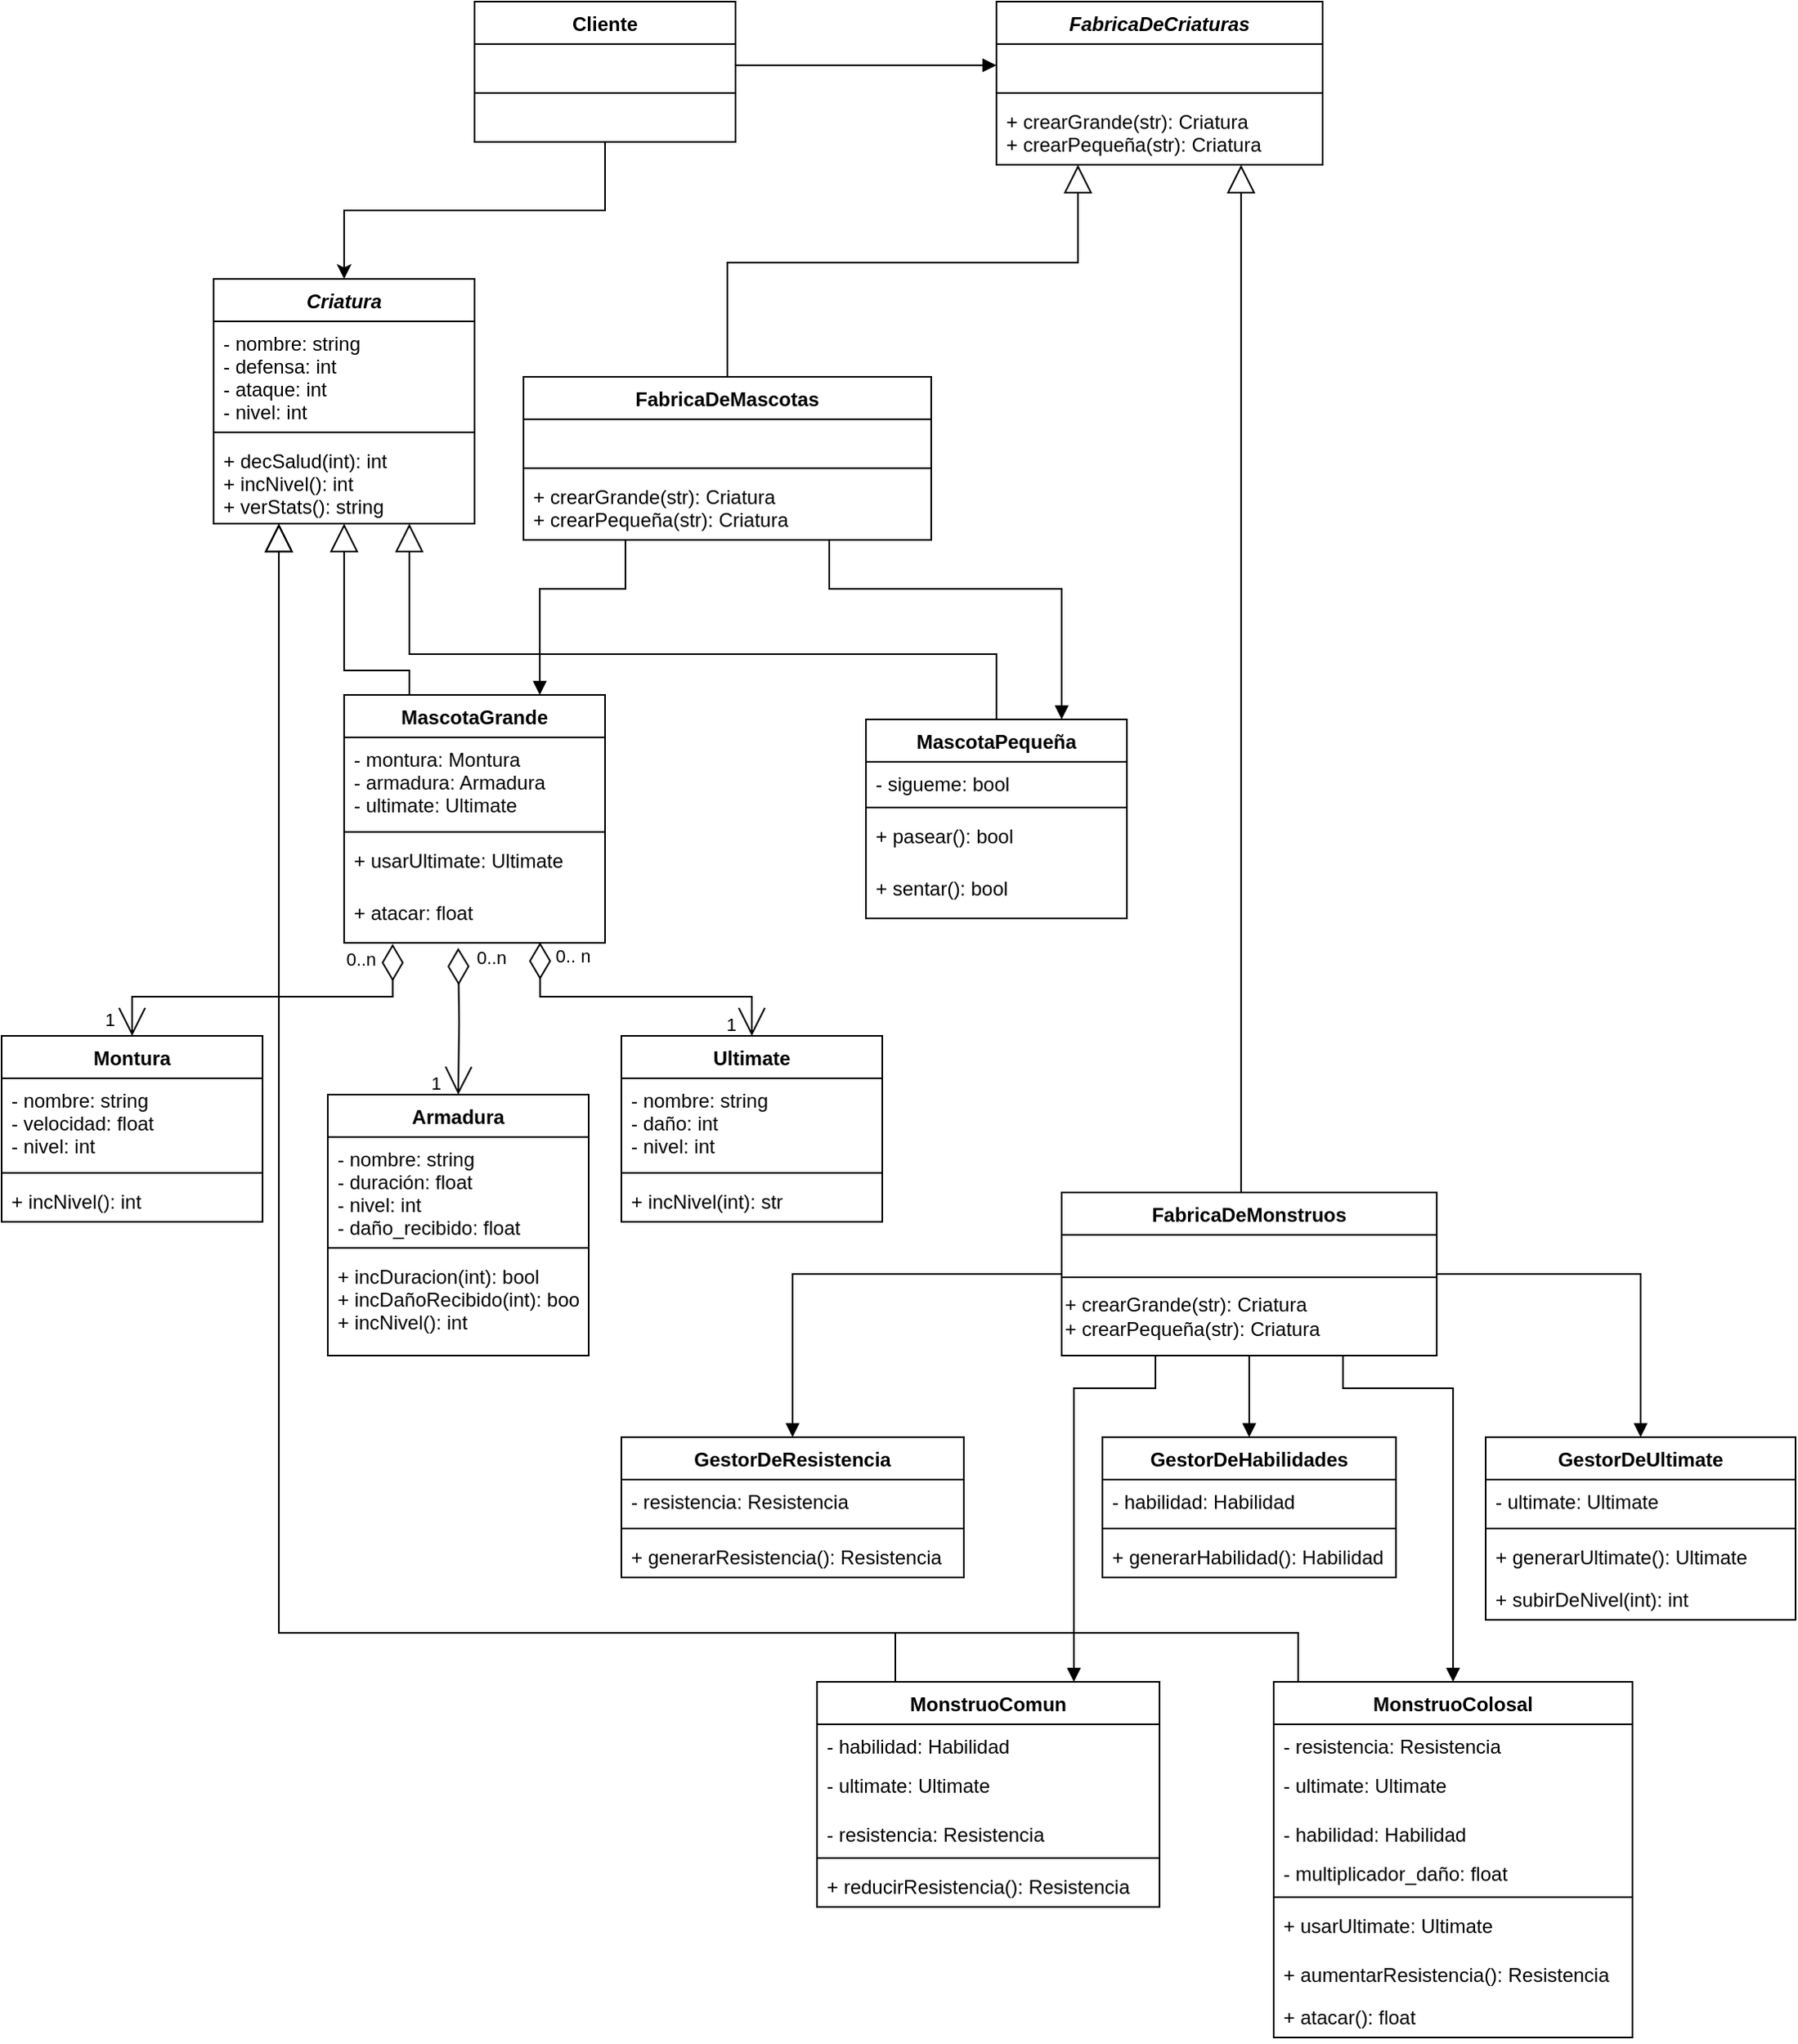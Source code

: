 <mxfile version="15.3.1" type="google"><diagram id="7mGNApMWuIPORKvv8fL-" name="Page-1"><mxGraphModel dx="2619" dy="524" grid="1" gridSize="10" guides="1" tooltips="1" connect="1" arrows="1" fold="1" page="1" pageScale="1" pageWidth="1600" pageHeight="1200" math="0" shadow="0"><root><mxCell id="0"/><mxCell id="1" parent="0"/><mxCell id="M5iPHoC_M6SkGJaKBjVr-4" style="edgeStyle=orthogonalEdgeStyle;rounded=0;orthogonalLoop=1;jettySize=auto;html=1;exitX=0.5;exitY=1;exitDx=0;exitDy=0;entryX=0.5;entryY=0;entryDx=0;entryDy=0;" parent="1" source="ejbTe0okebexRJuXES2w-1" target="ejbTe0okebexRJuXES2w-60" edge="1"><mxGeometry relative="1" as="geometry"/></mxCell><mxCell id="ejbTe0okebexRJuXES2w-1" value="Cliente" style="swimlane;fontStyle=1;align=center;verticalAlign=top;childLayout=stackLayout;horizontal=1;startSize=26;horizontalStack=0;resizeParent=1;resizeParentMax=0;resizeLast=0;collapsible=1;marginBottom=0;" parent="1" vertex="1"><mxGeometry x="120" y="40" width="160" height="86" as="geometry"/></mxCell><mxCell id="ejbTe0okebexRJuXES2w-2" value=" " style="text;strokeColor=none;fillColor=none;align=left;verticalAlign=top;spacingLeft=4;spacingRight=4;overflow=hidden;rotatable=0;points=[[0,0.5],[1,0.5]];portConstraint=eastwest;" parent="ejbTe0okebexRJuXES2w-1" vertex="1"><mxGeometry y="26" width="160" height="26" as="geometry"/></mxCell><mxCell id="ejbTe0okebexRJuXES2w-3" value="" style="line;strokeWidth=1;fillColor=none;align=left;verticalAlign=middle;spacingTop=-1;spacingLeft=3;spacingRight=3;rotatable=0;labelPosition=right;points=[];portConstraint=eastwest;" parent="ejbTe0okebexRJuXES2w-1" vertex="1"><mxGeometry y="52" width="160" height="8" as="geometry"/></mxCell><mxCell id="ejbTe0okebexRJuXES2w-4" value=" " style="text;strokeColor=none;fillColor=none;align=left;verticalAlign=top;spacingLeft=4;spacingRight=4;overflow=hidden;rotatable=0;points=[[0,0.5],[1,0.5]];portConstraint=eastwest;" parent="ejbTe0okebexRJuXES2w-1" vertex="1"><mxGeometry y="60" width="160" height="26" as="geometry"/></mxCell><mxCell id="ejbTe0okebexRJuXES2w-5" value="FabricaDeCriaturas" style="swimlane;fontStyle=3;align=center;verticalAlign=top;childLayout=stackLayout;horizontal=1;startSize=26;horizontalStack=0;resizeParent=1;resizeParentMax=0;resizeLast=0;collapsible=1;marginBottom=0;" parent="1" vertex="1"><mxGeometry x="440" y="40" width="200" height="100" as="geometry"/></mxCell><mxCell id="ejbTe0okebexRJuXES2w-6" value=" " style="text;strokeColor=none;fillColor=none;align=left;verticalAlign=top;spacingLeft=4;spacingRight=4;overflow=hidden;rotatable=0;points=[[0,0.5],[1,0.5]];portConstraint=eastwest;" parent="ejbTe0okebexRJuXES2w-5" vertex="1"><mxGeometry y="26" width="200" height="26" as="geometry"/></mxCell><mxCell id="ejbTe0okebexRJuXES2w-7" value="" style="line;strokeWidth=1;fillColor=none;align=left;verticalAlign=middle;spacingTop=-1;spacingLeft=3;spacingRight=3;rotatable=0;labelPosition=right;points=[];portConstraint=eastwest;" parent="ejbTe0okebexRJuXES2w-5" vertex="1"><mxGeometry y="52" width="200" height="8" as="geometry"/></mxCell><mxCell id="ejbTe0okebexRJuXES2w-8" value="+ crearGrande(str): Criatura&#10;+ crearPequeña(str): Criatura" style="text;strokeColor=none;fillColor=none;align=left;verticalAlign=top;spacingLeft=4;spacingRight=4;overflow=hidden;rotatable=0;points=[[0,0.5],[1,0.5]];portConstraint=eastwest;" parent="ejbTe0okebexRJuXES2w-5" vertex="1"><mxGeometry y="60" width="200" height="40" as="geometry"/></mxCell><mxCell id="ejbTe0okebexRJuXES2w-22" style="edgeStyle=orthogonalEdgeStyle;rounded=0;orthogonalLoop=1;jettySize=auto;html=1;exitX=0.5;exitY=0;exitDx=0;exitDy=0;entryX=0.25;entryY=1;entryDx=0;entryDy=0;endArrow=block;endFill=0;startSize=20;endSize=15;" parent="1" source="ejbTe0okebexRJuXES2w-9" target="ejbTe0okebexRJuXES2w-5" edge="1"><mxGeometry relative="1" as="geometry"><Array as="points"><mxPoint x="280" y="200"/><mxPoint x="480" y="200"/></Array></mxGeometry></mxCell><mxCell id="ejbTe0okebexRJuXES2w-9" value="FabricaDeMascotas" style="swimlane;fontStyle=1;align=center;verticalAlign=top;childLayout=stackLayout;horizontal=1;startSize=26;horizontalStack=0;resizeParent=1;resizeParentMax=0;resizeLast=0;collapsible=1;marginBottom=0;" parent="1" vertex="1"><mxGeometry x="150" y="270" width="250" height="100" as="geometry"/></mxCell><mxCell id="ejbTe0okebexRJuXES2w-10" value=" " style="text;strokeColor=none;fillColor=none;align=left;verticalAlign=top;spacingLeft=4;spacingRight=4;overflow=hidden;rotatable=0;points=[[0,0.5],[1,0.5]];portConstraint=eastwest;" parent="ejbTe0okebexRJuXES2w-9" vertex="1"><mxGeometry y="26" width="250" height="26" as="geometry"/></mxCell><mxCell id="ejbTe0okebexRJuXES2w-11" value="" style="line;strokeWidth=1;fillColor=none;align=left;verticalAlign=middle;spacingTop=-1;spacingLeft=3;spacingRight=3;rotatable=0;labelPosition=right;points=[];portConstraint=eastwest;" parent="ejbTe0okebexRJuXES2w-9" vertex="1"><mxGeometry y="52" width="250" height="8" as="geometry"/></mxCell><mxCell id="ejbTe0okebexRJuXES2w-12" value="+ crearGrande(str): Criatura&#10;+ crearPequeña(str): Criatura" style="text;strokeColor=none;fillColor=none;align=left;verticalAlign=top;spacingLeft=4;spacingRight=4;overflow=hidden;rotatable=0;points=[[0,0.5],[1,0.5]];portConstraint=eastwest;" parent="ejbTe0okebexRJuXES2w-9" vertex="1"><mxGeometry y="60" width="250" height="40" as="geometry"/></mxCell><mxCell id="ejbTe0okebexRJuXES2w-23" style="edgeStyle=orthogonalEdgeStyle;rounded=0;orthogonalLoop=1;jettySize=auto;html=1;exitX=0.5;exitY=0;exitDx=0;exitDy=0;entryX=0.75;entryY=1;entryDx=0;entryDy=0;endArrow=block;endFill=0;startSize=20;endSize=15;" parent="1" source="ejbTe0okebexRJuXES2w-17" target="ejbTe0okebexRJuXES2w-5" edge="1"><mxGeometry relative="1" as="geometry"><Array as="points"><mxPoint x="590" y="770"/></Array></mxGeometry></mxCell><mxCell id="ejbTe0okebexRJuXES2w-17" value="FabricaDeMonstruos" style="swimlane;fontStyle=1;align=center;verticalAlign=top;childLayout=stackLayout;horizontal=1;startSize=26;horizontalStack=0;resizeParent=1;resizeParentMax=0;resizeLast=0;collapsible=1;marginBottom=0;" parent="1" vertex="1"><mxGeometry x="480" y="770" width="230" height="100" as="geometry"/></mxCell><mxCell id="ejbTe0okebexRJuXES2w-18" value=" " style="text;strokeColor=none;fillColor=none;align=left;verticalAlign=top;spacingLeft=4;spacingRight=4;overflow=hidden;rotatable=0;points=[[0,0.5],[1,0.5]];portConstraint=eastwest;" parent="ejbTe0okebexRJuXES2w-17" vertex="1"><mxGeometry y="26" width="230" height="26" as="geometry"/></mxCell><mxCell id="ejbTe0okebexRJuXES2w-19" value="&lt;span&gt;+ crearGrande(str): Criatura&lt;/span&gt;&lt;br style=&quot;padding: 0px ; margin: 0px&quot;&gt;&lt;span&gt;+ crearPequeña(str): Criatura&lt;/span&gt;" style="rounded=0;whiteSpace=wrap;html=1;fontFamily=Helvetica;fontSize=12;fontColor=#000000;align=left;strokeColor=#000000;strokeWidth=1;fillColor=none;" parent="ejbTe0okebexRJuXES2w-17" vertex="1"><mxGeometry y="52" width="230" height="48" as="geometry"/></mxCell><mxCell id="ejbTe0okebexRJuXES2w-21" style="edgeStyle=orthogonalEdgeStyle;rounded=0;orthogonalLoop=1;jettySize=auto;html=1;exitX=1;exitY=0.5;exitDx=0;exitDy=0;entryX=0;entryY=0.5;entryDx=0;entryDy=0;endArrow=block;endFill=1;" parent="1" source="ejbTe0okebexRJuXES2w-2" target="ejbTe0okebexRJuXES2w-6" edge="1"><mxGeometry relative="1" as="geometry"/></mxCell><mxCell id="ejbTe0okebexRJuXES2w-24" value="GestorDeResistencia" style="swimlane;fontStyle=1;align=center;verticalAlign=top;childLayout=stackLayout;horizontal=1;startSize=26;horizontalStack=0;resizeParent=1;resizeParentMax=0;resizeLast=0;collapsible=1;marginBottom=0;" parent="1" vertex="1"><mxGeometry x="210" y="920" width="210" height="86" as="geometry"/></mxCell><mxCell id="ejbTe0okebexRJuXES2w-25" value="- resistencia: Resistencia" style="text;strokeColor=none;fillColor=none;align=left;verticalAlign=top;spacingLeft=4;spacingRight=4;overflow=hidden;rotatable=0;points=[[0,0.5],[1,0.5]];portConstraint=eastwest;" parent="ejbTe0okebexRJuXES2w-24" vertex="1"><mxGeometry y="26" width="210" height="26" as="geometry"/></mxCell><mxCell id="ejbTe0okebexRJuXES2w-26" value="" style="line;strokeWidth=1;fillColor=none;align=left;verticalAlign=middle;spacingTop=-1;spacingLeft=3;spacingRight=3;rotatable=0;labelPosition=right;points=[];portConstraint=eastwest;" parent="ejbTe0okebexRJuXES2w-24" vertex="1"><mxGeometry y="52" width="210" height="8" as="geometry"/></mxCell><mxCell id="ejbTe0okebexRJuXES2w-27" value="+ generarResistencia(): Resistencia" style="text;strokeColor=none;fillColor=none;align=left;verticalAlign=top;spacingLeft=4;spacingRight=4;overflow=hidden;rotatable=0;points=[[0,0.5],[1,0.5]];portConstraint=eastwest;" parent="ejbTe0okebexRJuXES2w-24" vertex="1"><mxGeometry y="60" width="210" height="26" as="geometry"/></mxCell><mxCell id="ejbTe0okebexRJuXES2w-28" value="GestorDeHabilidades" style="swimlane;fontStyle=1;align=center;verticalAlign=top;childLayout=stackLayout;horizontal=1;startSize=26;horizontalStack=0;resizeParent=1;resizeParentMax=0;resizeLast=0;collapsible=1;marginBottom=0;" parent="1" vertex="1"><mxGeometry x="505" y="920" width="180" height="86" as="geometry"/></mxCell><mxCell id="ejbTe0okebexRJuXES2w-29" value="- habilidad: Habilidad" style="text;strokeColor=none;fillColor=none;align=left;verticalAlign=top;spacingLeft=4;spacingRight=4;overflow=hidden;rotatable=0;points=[[0,0.5],[1,0.5]];portConstraint=eastwest;" parent="ejbTe0okebexRJuXES2w-28" vertex="1"><mxGeometry y="26" width="180" height="26" as="geometry"/></mxCell><mxCell id="ejbTe0okebexRJuXES2w-30" value="" style="line;strokeWidth=1;fillColor=none;align=left;verticalAlign=middle;spacingTop=-1;spacingLeft=3;spacingRight=3;rotatable=0;labelPosition=right;points=[];portConstraint=eastwest;" parent="ejbTe0okebexRJuXES2w-28" vertex="1"><mxGeometry y="52" width="180" height="8" as="geometry"/></mxCell><mxCell id="ejbTe0okebexRJuXES2w-31" value="+ generarHabilidad(): Habilidad" style="text;strokeColor=none;fillColor=none;align=left;verticalAlign=top;spacingLeft=4;spacingRight=4;overflow=hidden;rotatable=0;points=[[0,0.5],[1,0.5]];portConstraint=eastwest;" parent="ejbTe0okebexRJuXES2w-28" vertex="1"><mxGeometry y="60" width="180" height="26" as="geometry"/></mxCell><mxCell id="ejbTe0okebexRJuXES2w-32" value="GestorDeUltimate" style="swimlane;fontStyle=1;align=center;verticalAlign=top;childLayout=stackLayout;horizontal=1;startSize=26;horizontalStack=0;resizeParent=1;resizeParentMax=0;resizeLast=0;collapsible=1;marginBottom=0;" parent="1" vertex="1"><mxGeometry x="740" y="920" width="190" height="112" as="geometry"/></mxCell><mxCell id="ejbTe0okebexRJuXES2w-33" value="- ultimate: Ultimate" style="text;strokeColor=none;fillColor=none;align=left;verticalAlign=top;spacingLeft=4;spacingRight=4;overflow=hidden;rotatable=0;points=[[0,0.5],[1,0.5]];portConstraint=eastwest;" parent="ejbTe0okebexRJuXES2w-32" vertex="1"><mxGeometry y="26" width="190" height="26" as="geometry"/></mxCell><mxCell id="ejbTe0okebexRJuXES2w-34" value="" style="line;strokeWidth=1;fillColor=none;align=left;verticalAlign=middle;spacingTop=-1;spacingLeft=3;spacingRight=3;rotatable=0;labelPosition=right;points=[];portConstraint=eastwest;" parent="ejbTe0okebexRJuXES2w-32" vertex="1"><mxGeometry y="52" width="190" height="8" as="geometry"/></mxCell><mxCell id="ejbTe0okebexRJuXES2w-35" value="+ generarUltimate(): Ultimate" style="text;strokeColor=none;fillColor=none;align=left;verticalAlign=top;spacingLeft=4;spacingRight=4;overflow=hidden;rotatable=0;points=[[0,0.5],[1,0.5]];portConstraint=eastwest;" parent="ejbTe0okebexRJuXES2w-32" vertex="1"><mxGeometry y="60" width="190" height="26" as="geometry"/></mxCell><mxCell id="7j9zkfeXFWEGlXodNgyE-3" value="+ subirDeNivel(int): int" style="text;strokeColor=none;fillColor=none;align=left;verticalAlign=top;spacingLeft=4;spacingRight=4;overflow=hidden;rotatable=0;points=[[0,0.5],[1,0.5]];portConstraint=eastwest;" parent="ejbTe0okebexRJuXES2w-32" vertex="1"><mxGeometry y="86" width="190" height="26" as="geometry"/></mxCell><mxCell id="ejbTe0okebexRJuXES2w-36" style="edgeStyle=orthogonalEdgeStyle;rounded=0;orthogonalLoop=1;jettySize=auto;html=1;exitX=0.5;exitY=1;exitDx=0;exitDy=0;entryX=0.5;entryY=0;entryDx=0;entryDy=0;endArrow=block;endFill=1;" parent="1" source="ejbTe0okebexRJuXES2w-17" target="ejbTe0okebexRJuXES2w-28" edge="1"><mxGeometry relative="1" as="geometry"><mxPoint x="360" y="1020" as="sourcePoint"/><mxPoint x="520" y="1020" as="targetPoint"/></mxGeometry></mxCell><mxCell id="ejbTe0okebexRJuXES2w-37" style="edgeStyle=orthogonalEdgeStyle;rounded=0;orthogonalLoop=1;jettySize=auto;html=1;exitX=0;exitY=0.5;exitDx=0;exitDy=0;entryX=0.5;entryY=0;entryDx=0;entryDy=0;endArrow=block;endFill=1;" parent="1" source="ejbTe0okebexRJuXES2w-17" target="ejbTe0okebexRJuXES2w-24" edge="1"><mxGeometry relative="1" as="geometry"><mxPoint x="590" y="986" as="sourcePoint"/><mxPoint x="590" y="1054" as="targetPoint"/></mxGeometry></mxCell><mxCell id="ejbTe0okebexRJuXES2w-38" style="edgeStyle=orthogonalEdgeStyle;rounded=0;orthogonalLoop=1;jettySize=auto;html=1;exitX=1;exitY=0.5;exitDx=0;exitDy=0;entryX=0.5;entryY=0;entryDx=0;entryDy=0;endArrow=block;endFill=1;" parent="1" source="ejbTe0okebexRJuXES2w-17" target="ejbTe0okebexRJuXES2w-32" edge="1"><mxGeometry relative="1" as="geometry"><mxPoint x="550" y="986" as="sourcePoint"/><mxPoint x="350" y="1054" as="targetPoint"/></mxGeometry></mxCell><mxCell id="ejbTe0okebexRJuXES2w-47" value="MonstruoComun" style="swimlane;fontStyle=1;align=center;verticalAlign=top;childLayout=stackLayout;horizontal=1;startSize=26;horizontalStack=0;resizeParent=1;resizeParentMax=0;resizeLast=0;collapsible=1;marginBottom=0;" parent="1" vertex="1"><mxGeometry x="330" y="1070" width="210" height="138" as="geometry"/></mxCell><mxCell id="L8FTBbmVA8rzCNl4CPN7-9" value="- habilidad: Habilidad&#10;" style="text;strokeColor=none;fillColor=none;align=left;verticalAlign=top;spacingLeft=4;spacingRight=4;overflow=hidden;rotatable=0;points=[[0,0.5],[1,0.5]];portConstraint=eastwest;" parent="ejbTe0okebexRJuXES2w-47" vertex="1"><mxGeometry y="26" width="210" height="24" as="geometry"/></mxCell><mxCell id="L8FTBbmVA8rzCNl4CPN7-6" value="- ultimate: Ultimate" style="text;strokeColor=none;fillColor=none;align=left;verticalAlign=top;spacingLeft=4;spacingRight=4;overflow=hidden;rotatable=0;points=[[0,0.5],[1,0.5]];portConstraint=eastwest;" parent="ejbTe0okebexRJuXES2w-47" vertex="1"><mxGeometry y="50" width="210" height="30" as="geometry"/></mxCell><mxCell id="L8FTBbmVA8rzCNl4CPN7-8" value="- resistencia: Resistencia" style="text;strokeColor=none;fillColor=none;align=left;verticalAlign=top;spacingLeft=4;spacingRight=4;overflow=hidden;rotatable=0;points=[[0,0.5],[1,0.5]];portConstraint=eastwest;" parent="ejbTe0okebexRJuXES2w-47" vertex="1"><mxGeometry y="80" width="210" height="24" as="geometry"/></mxCell><mxCell id="ejbTe0okebexRJuXES2w-49" value="" style="line;strokeWidth=1;fillColor=none;align=left;verticalAlign=middle;spacingTop=-1;spacingLeft=3;spacingRight=3;rotatable=0;labelPosition=right;points=[];portConstraint=eastwest;" parent="ejbTe0okebexRJuXES2w-47" vertex="1"><mxGeometry y="104" width="210" height="8" as="geometry"/></mxCell><mxCell id="ejbTe0okebexRJuXES2w-50" value="+ reducirResistencia(): Resistencia" style="text;strokeColor=none;fillColor=none;align=left;verticalAlign=top;spacingLeft=4;spacingRight=4;overflow=hidden;rotatable=0;points=[[0,0.5],[1,0.5]];portConstraint=eastwest;" parent="ejbTe0okebexRJuXES2w-47" vertex="1"><mxGeometry y="112" width="210" height="26" as="geometry"/></mxCell><mxCell id="ejbTe0okebexRJuXES2w-56" style="edgeStyle=orthogonalEdgeStyle;rounded=0;orthogonalLoop=1;jettySize=auto;html=1;exitX=0.25;exitY=0;exitDx=0;exitDy=0;entryX=0.25;entryY=1;entryDx=0;entryDy=0;endArrow=block;endFill=0;startSize=20;endSize=15;" parent="1" source="ejbTe0okebexRJuXES2w-51" target="ejbTe0okebexRJuXES2w-60" edge="1"><mxGeometry relative="1" as="geometry"><Array as="points"><mxPoint x="625" y="1040"/><mxPoint y="1040"/></Array><mxPoint x="660" y="1402" as="targetPoint"/></mxGeometry></mxCell><mxCell id="ejbTe0okebexRJuXES2w-51" value="MonstruoColosal" style="swimlane;fontStyle=1;align=center;verticalAlign=top;childLayout=stackLayout;horizontal=1;startSize=26;horizontalStack=0;resizeParent=1;resizeParentMax=0;resizeLast=0;collapsible=1;marginBottom=0;" parent="1" vertex="1"><mxGeometry x="610" y="1070" width="220" height="218" as="geometry"/></mxCell><mxCell id="M5iPHoC_M6SkGJaKBjVr-1" value="- resistencia: Resistencia" style="text;strokeColor=none;fillColor=none;align=left;verticalAlign=top;spacingLeft=4;spacingRight=4;overflow=hidden;rotatable=0;points=[[0,0.5],[1,0.5]];portConstraint=eastwest;" parent="ejbTe0okebexRJuXES2w-51" vertex="1"><mxGeometry y="26" width="220" height="24" as="geometry"/></mxCell><mxCell id="M5iPHoC_M6SkGJaKBjVr-3" value="- ultimate: Ultimate" style="text;strokeColor=none;fillColor=none;align=left;verticalAlign=top;spacingLeft=4;spacingRight=4;overflow=hidden;rotatable=0;points=[[0,0.5],[1,0.5]];portConstraint=eastwest;" parent="ejbTe0okebexRJuXES2w-51" vertex="1"><mxGeometry y="50" width="220" height="30" as="geometry"/></mxCell><mxCell id="M5iPHoC_M6SkGJaKBjVr-2" value="- habilidad: Habilidad&#10;" style="text;strokeColor=none;fillColor=none;align=left;verticalAlign=top;spacingLeft=4;spacingRight=4;overflow=hidden;rotatable=0;points=[[0,0.5],[1,0.5]];portConstraint=eastwest;" parent="ejbTe0okebexRJuXES2w-51" vertex="1"><mxGeometry y="80" width="220" height="24" as="geometry"/></mxCell><mxCell id="L8FTBbmVA8rzCNl4CPN7-12" value="- multiplicador_daño: float" style="text;strokeColor=none;fillColor=none;align=left;verticalAlign=top;spacingLeft=4;spacingRight=4;overflow=hidden;rotatable=0;points=[[0,0.5],[1,0.5]];portConstraint=eastwest;" parent="ejbTe0okebexRJuXES2w-51" vertex="1"><mxGeometry y="104" width="220" height="24" as="geometry"/></mxCell><mxCell id="ejbTe0okebexRJuXES2w-53" value="" style="line;strokeWidth=1;fillColor=none;align=left;verticalAlign=middle;spacingTop=-1;spacingLeft=3;spacingRight=3;rotatable=0;labelPosition=right;points=[];portConstraint=eastwest;" parent="ejbTe0okebexRJuXES2w-51" vertex="1"><mxGeometry y="128" width="220" height="8" as="geometry"/></mxCell><mxCell id="L8FTBbmVA8rzCNl4CPN7-10" value="+ usarUltimate: Ultimate" style="text;strokeColor=none;fillColor=none;align=left;verticalAlign=top;spacingLeft=4;spacingRight=4;overflow=hidden;rotatable=0;points=[[0,0.5],[1,0.5]];portConstraint=eastwest;" parent="ejbTe0okebexRJuXES2w-51" vertex="1"><mxGeometry y="136" width="220" height="30" as="geometry"/></mxCell><mxCell id="L8FTBbmVA8rzCNl4CPN7-11" value="+ aumentarResistencia(): Resistencia" style="text;strokeColor=none;fillColor=none;align=left;verticalAlign=top;spacingLeft=4;spacingRight=4;overflow=hidden;rotatable=0;points=[[0,0.5],[1,0.5]];portConstraint=eastwest;" parent="ejbTe0okebexRJuXES2w-51" vertex="1"><mxGeometry y="166" width="220" height="26" as="geometry"/></mxCell><mxCell id="7j9zkfeXFWEGlXodNgyE-1" value="+ atacar(): float" style="text;strokeColor=none;fillColor=none;align=left;verticalAlign=top;spacingLeft=4;spacingRight=4;overflow=hidden;rotatable=0;points=[[0,0.5],[1,0.5]];portConstraint=eastwest;" parent="ejbTe0okebexRJuXES2w-51" vertex="1"><mxGeometry y="192" width="220" height="26" as="geometry"/></mxCell><mxCell id="ejbTe0okebexRJuXES2w-55" style="rounded=0;orthogonalLoop=1;jettySize=auto;html=1;entryX=0.25;entryY=1;entryDx=0;entryDy=0;endArrow=block;endFill=0;startSize=20;endSize=15;edgeStyle=orthogonalEdgeStyle;exitX=0.25;exitY=0;exitDx=0;exitDy=0;" parent="1" source="ejbTe0okebexRJuXES2w-47" target="ejbTe0okebexRJuXES2w-60" edge="1"><mxGeometry relative="1" as="geometry"><mxPoint x="240" y="1510" as="sourcePoint"/><mxPoint x="580" y="1402" as="targetPoint"/><Array as="points"><mxPoint x="378" y="1040"/><mxPoint y="1040"/></Array></mxGeometry></mxCell><mxCell id="ejbTe0okebexRJuXES2w-57" style="edgeStyle=orthogonalEdgeStyle;rounded=0;orthogonalLoop=1;jettySize=auto;html=1;exitX=0.25;exitY=1;exitDx=0;exitDy=0;endArrow=block;endFill=1;entryX=0.75;entryY=0;entryDx=0;entryDy=0;" parent="1" source="ejbTe0okebexRJuXES2w-17" target="ejbTe0okebexRJuXES2w-47" edge="1"><mxGeometry relative="1" as="geometry"><mxPoint x="590" y="986" as="sourcePoint"/><mxPoint x="470" y="1022" as="targetPoint"/><Array as="points"><mxPoint x="538" y="890"/><mxPoint x="488" y="890"/></Array></mxGeometry></mxCell><mxCell id="ejbTe0okebexRJuXES2w-59" style="edgeStyle=orthogonalEdgeStyle;rounded=0;orthogonalLoop=1;jettySize=auto;html=1;exitX=0.75;exitY=1;exitDx=0;exitDy=0;entryX=0.5;entryY=0;entryDx=0;entryDy=0;endArrow=block;endFill=1;" parent="1" source="ejbTe0okebexRJuXES2w-17" target="ejbTe0okebexRJuXES2w-51" edge="1"><mxGeometry relative="1" as="geometry"><mxPoint x="550" y="986" as="sourcePoint"/><mxPoint x="390" y="1340" as="targetPoint"/><Array as="points"><mxPoint x="653" y="890"/><mxPoint x="720" y="890"/></Array></mxGeometry></mxCell><mxCell id="ejbTe0okebexRJuXES2w-60" value="Criatura" style="swimlane;fontStyle=3;align=center;verticalAlign=top;childLayout=stackLayout;horizontal=1;startSize=26;horizontalStack=0;resizeParent=1;resizeParentMax=0;resizeLast=0;collapsible=1;marginBottom=0;" parent="1" vertex="1"><mxGeometry x="-40" y="210" width="160" height="150" as="geometry"/></mxCell><mxCell id="ejbTe0okebexRJuXES2w-61" value="- nombre: string&#10;- defensa: int&#10;- ataque: int&#10;- nivel: int" style="text;strokeColor=none;fillColor=none;align=left;verticalAlign=top;spacingLeft=4;spacingRight=4;overflow=hidden;rotatable=0;points=[[0,0.5],[1,0.5]];portConstraint=eastwest;" parent="ejbTe0okebexRJuXES2w-60" vertex="1"><mxGeometry y="26" width="160" height="64" as="geometry"/></mxCell><mxCell id="ejbTe0okebexRJuXES2w-62" value="" style="line;strokeWidth=1;fillColor=none;align=left;verticalAlign=middle;spacingTop=-1;spacingLeft=3;spacingRight=3;rotatable=0;labelPosition=right;points=[];portConstraint=eastwest;" parent="ejbTe0okebexRJuXES2w-60" vertex="1"><mxGeometry y="90" width="160" height="8" as="geometry"/></mxCell><mxCell id="ejbTe0okebexRJuXES2w-63" value="+ decSalud(int): int&#10;+ incNivel(): int&#10;+ verStats(): string" style="text;strokeColor=none;fillColor=none;align=left;verticalAlign=top;spacingLeft=4;spacingRight=4;overflow=hidden;rotatable=0;points=[[0,0.5],[1,0.5]];portConstraint=eastwest;" parent="ejbTe0okebexRJuXES2w-60" vertex="1"><mxGeometry y="98" width="160" height="52" as="geometry"/></mxCell><mxCell id="ejbTe0okebexRJuXES2w-90" style="edgeStyle=orthogonalEdgeStyle;rounded=0;orthogonalLoop=1;jettySize=auto;html=1;entryX=0.5;entryY=0;entryDx=0;entryDy=0;endArrow=open;endFill=0;startSize=20;endSize=15;startArrow=diamondThin;startFill=0;" parent="1" target="ejbTe0okebexRJuXES2w-82" edge="1"><mxGeometry relative="1" as="geometry"><mxPoint x="110" y="620" as="sourcePoint"/></mxGeometry></mxCell><mxCell id="ejbTe0okebexRJuXES2w-94" value="0..n" style="edgeLabel;html=1;align=center;verticalAlign=middle;resizable=0;points=[];" parent="ejbTe0okebexRJuXES2w-90" vertex="1" connectable="0"><mxGeometry x="-0.879" y="1" relative="1" as="geometry"><mxPoint x="19" as="offset"/></mxGeometry></mxCell><mxCell id="ejbTe0okebexRJuXES2w-97" value="1" style="edgeLabel;html=1;align=center;verticalAlign=middle;resizable=0;points=[];" parent="ejbTe0okebexRJuXES2w-90" vertex="1" connectable="0"><mxGeometry x="0.921" y="-1" relative="1" as="geometry"><mxPoint x="-13" y="-4" as="offset"/></mxGeometry></mxCell><mxCell id="ejbTe0okebexRJuXES2w-91" style="edgeStyle=orthogonalEdgeStyle;rounded=0;orthogonalLoop=1;jettySize=auto;html=1;entryX=0.5;entryY=0;entryDx=0;entryDy=0;startArrow=diamondThin;startFill=0;endArrow=open;endFill=0;startSize=20;endSize=15;exitX=0.751;exitY=0.988;exitDx=0;exitDy=0;exitPerimeter=0;" parent="1" source="ejbTe0okebexRJuXES2w-67" target="ejbTe0okebexRJuXES2w-86" edge="1"><mxGeometry relative="1" as="geometry"><Array as="points"><mxPoint x="160" y="650"/><mxPoint x="290" y="650"/></Array><mxPoint x="150" y="640" as="sourcePoint"/></mxGeometry></mxCell><mxCell id="ejbTe0okebexRJuXES2w-93" value="&lt;meta charset=&quot;utf-8&quot;&gt;&lt;span style=&quot;color: rgb(0, 0, 0); font-family: helvetica; font-size: 11px; font-style: normal; font-weight: 400; letter-spacing: normal; text-align: center; text-indent: 0px; text-transform: none; word-spacing: 0px; background-color: rgb(255, 255, 255); display: inline; float: none;&quot;&gt;0.. n&lt;/span&gt;" style="edgeLabel;html=1;align=center;verticalAlign=middle;resizable=0;points=[];" parent="ejbTe0okebexRJuXES2w-91" vertex="1" connectable="0"><mxGeometry x="-0.91" y="3" relative="1" as="geometry"><mxPoint x="17" as="offset"/></mxGeometry></mxCell><mxCell id="ejbTe0okebexRJuXES2w-96" value="1" style="edgeLabel;html=1;align=center;verticalAlign=middle;resizable=0;points=[];" parent="ejbTe0okebexRJuXES2w-91" vertex="1" connectable="0"><mxGeometry x="0.885" y="-3" relative="1" as="geometry"><mxPoint x="-10" y="3" as="offset"/></mxGeometry></mxCell><mxCell id="ejbTe0okebexRJuXES2w-92" style="edgeStyle=orthogonalEdgeStyle;rounded=0;orthogonalLoop=1;jettySize=auto;html=1;entryX=0.5;entryY=0;entryDx=0;entryDy=0;startArrow=diamondThin;startFill=0;endArrow=open;endFill=0;startSize=20;endSize=15;sketch=0;elbow=vertical;exitX=0.186;exitY=1.019;exitDx=0;exitDy=0;exitPerimeter=0;" parent="1" source="ejbTe0okebexRJuXES2w-67" target="ejbTe0okebexRJuXES2w-77" edge="1"><mxGeometry relative="1" as="geometry"><Array as="points"><mxPoint x="70" y="650"/><mxPoint x="-90" y="650"/></Array><mxPoint x="70" y="660" as="sourcePoint"/></mxGeometry></mxCell><mxCell id="ejbTe0okebexRJuXES2w-95" value="0..n" style="edgeLabel;html=1;align=center;verticalAlign=middle;resizable=0;points=[];" parent="ejbTe0okebexRJuXES2w-92" vertex="1" connectable="0"><mxGeometry x="-0.913" relative="1" as="geometry"><mxPoint x="-20" as="offset"/></mxGeometry></mxCell><mxCell id="ejbTe0okebexRJuXES2w-103" value="1" style="edgeLabel;html=1;align=center;verticalAlign=middle;resizable=0;points=[];" parent="ejbTe0okebexRJuXES2w-92" vertex="1" connectable="0"><mxGeometry x="0.926" y="2" relative="1" as="geometry"><mxPoint x="-16" y="-2" as="offset"/></mxGeometry></mxCell><mxCell id="ejbTe0okebexRJuXES2w-64" value="MascotaGrande" style="swimlane;fontStyle=1;align=center;verticalAlign=top;childLayout=stackLayout;horizontal=1;startSize=26;horizontalStack=0;resizeParent=1;resizeParentMax=0;resizeLast=0;collapsible=1;marginBottom=0;" parent="1" vertex="1"><mxGeometry x="40" y="465" width="160" height="152" as="geometry"/></mxCell><mxCell id="ejbTe0okebexRJuXES2w-65" value="- montura: Montura&#10;- armadura: Armadura&#10;- ultimate: Ultimate" style="text;strokeColor=none;fillColor=none;align=left;verticalAlign=top;spacingLeft=4;spacingRight=4;overflow=hidden;rotatable=0;points=[[0,0.5],[1,0.5]];portConstraint=eastwest;" parent="ejbTe0okebexRJuXES2w-64" vertex="1"><mxGeometry y="26" width="160" height="54" as="geometry"/></mxCell><mxCell id="ejbTe0okebexRJuXES2w-66" value="" style="line;strokeWidth=1;fillColor=none;align=left;verticalAlign=middle;spacingTop=-1;spacingLeft=3;spacingRight=3;rotatable=0;labelPosition=right;points=[];portConstraint=eastwest;" parent="ejbTe0okebexRJuXES2w-64" vertex="1"><mxGeometry y="80" width="160" height="8" as="geometry"/></mxCell><mxCell id="7j9zkfeXFWEGlXodNgyE-2" value="+ usarUltimate: Ultimate" style="text;strokeColor=none;fillColor=none;align=left;verticalAlign=top;spacingLeft=4;spacingRight=4;overflow=hidden;rotatable=0;points=[[0,0.5],[1,0.5]];portConstraint=eastwest;" parent="ejbTe0okebexRJuXES2w-64" vertex="1"><mxGeometry y="88" width="160" height="32" as="geometry"/></mxCell><mxCell id="ejbTe0okebexRJuXES2w-67" value="+ atacar: float" style="text;strokeColor=none;fillColor=none;align=left;verticalAlign=top;spacingLeft=4;spacingRight=4;overflow=hidden;rotatable=0;points=[[0,0.5],[1,0.5]];portConstraint=eastwest;" parent="ejbTe0okebexRJuXES2w-64" vertex="1"><mxGeometry y="120" width="160" height="32" as="geometry"/></mxCell><mxCell id="ejbTe0okebexRJuXES2w-68" style="edgeStyle=orthogonalEdgeStyle;rounded=0;orthogonalLoop=1;jettySize=auto;html=1;exitX=0.5;exitY=0;exitDx=0;exitDy=0;entryX=0.75;entryY=1;entryDx=0;entryDy=0;endArrow=block;endFill=0;startSize=20;endSize=15;" parent="1" source="ejbTe0okebexRJuXES2w-69" target="ejbTe0okebexRJuXES2w-60" edge="1"><mxGeometry relative="1" as="geometry"><Array as="points"><mxPoint x="440" y="440"/><mxPoint x="80" y="440"/></Array></mxGeometry></mxCell><mxCell id="ejbTe0okebexRJuXES2w-69" value="MascotaPequeña" style="swimlane;fontStyle=1;align=center;verticalAlign=top;childLayout=stackLayout;horizontal=1;startSize=26;horizontalStack=0;resizeParent=1;resizeParentMax=0;resizeLast=0;collapsible=1;marginBottom=0;" parent="1" vertex="1"><mxGeometry x="360" y="480" width="160" height="122" as="geometry"/></mxCell><mxCell id="ejbTe0okebexRJuXES2w-70" value="- sigueme: bool" style="text;strokeColor=none;fillColor=none;align=left;verticalAlign=top;spacingLeft=4;spacingRight=4;overflow=hidden;rotatable=0;points=[[0,0.5],[1,0.5]];portConstraint=eastwest;" parent="ejbTe0okebexRJuXES2w-69" vertex="1"><mxGeometry y="26" width="160" height="24" as="geometry"/></mxCell><mxCell id="ejbTe0okebexRJuXES2w-71" value="" style="line;strokeWidth=1;fillColor=none;align=left;verticalAlign=middle;spacingTop=-1;spacingLeft=3;spacingRight=3;rotatable=0;labelPosition=right;points=[];portConstraint=eastwest;" parent="ejbTe0okebexRJuXES2w-69" vertex="1"><mxGeometry y="50" width="160" height="8" as="geometry"/></mxCell><mxCell id="L8FTBbmVA8rzCNl4CPN7-4" value="+ pasear(): bool" style="text;strokeColor=none;fillColor=none;align=left;verticalAlign=top;spacingLeft=4;spacingRight=4;overflow=hidden;rotatable=0;points=[[0,0.5],[1,0.5]];portConstraint=eastwest;" parent="ejbTe0okebexRJuXES2w-69" vertex="1"><mxGeometry y="58" width="160" height="32" as="geometry"/></mxCell><mxCell id="ejbTe0okebexRJuXES2w-72" value="+ sentar(): bool" style="text;strokeColor=none;fillColor=none;align=left;verticalAlign=top;spacingLeft=4;spacingRight=4;overflow=hidden;rotatable=0;points=[[0,0.5],[1,0.5]];portConstraint=eastwest;" parent="ejbTe0okebexRJuXES2w-69" vertex="1"><mxGeometry y="90" width="160" height="32" as="geometry"/></mxCell><mxCell id="ejbTe0okebexRJuXES2w-73" style="rounded=0;orthogonalLoop=1;jettySize=auto;html=1;exitX=0.25;exitY=0;exitDx=0;exitDy=0;entryX=0.5;entryY=1;entryDx=0;entryDy=0;endArrow=block;endFill=0;startSize=20;endSize=15;edgeStyle=orthogonalEdgeStyle;" parent="1" source="ejbTe0okebexRJuXES2w-64" target="ejbTe0okebexRJuXES2w-60" edge="1"><mxGeometry relative="1" as="geometry"><mxPoint x="290" y="180" as="sourcePoint"/><mxPoint x="-30" y="66" as="targetPoint"/><Array as="points"><mxPoint x="80" y="450"/><mxPoint x="40" y="450"/></Array></mxGeometry></mxCell><mxCell id="ejbTe0okebexRJuXES2w-75" style="edgeStyle=orthogonalEdgeStyle;rounded=0;orthogonalLoop=1;jettySize=auto;html=1;exitX=0.75;exitY=1;exitDx=0;exitDy=0;entryX=0.75;entryY=0;entryDx=0;entryDy=0;endArrow=block;endFill=1;" parent="1" source="ejbTe0okebexRJuXES2w-9" target="ejbTe0okebexRJuXES2w-69" edge="1"><mxGeometry relative="1" as="geometry"><mxPoint x="610" y="333" as="sourcePoint"/><mxPoint x="450" y="444" as="targetPoint"/><Array as="points"><mxPoint x="338" y="400"/><mxPoint x="480" y="400"/></Array></mxGeometry></mxCell><mxCell id="ejbTe0okebexRJuXES2w-76" style="edgeStyle=orthogonalEdgeStyle;rounded=0;orthogonalLoop=1;jettySize=auto;html=1;exitX=0.25;exitY=1;exitDx=0;exitDy=0;entryX=0.75;entryY=0;entryDx=0;entryDy=0;endArrow=block;endFill=1;" parent="1" source="ejbTe0okebexRJuXES2w-9" target="ejbTe0okebexRJuXES2w-64" edge="1"><mxGeometry relative="1" as="geometry"><mxPoint x="-70" y="270" as="sourcePoint"/><mxPoint x="50" y="547" as="targetPoint"/><Array as="points"><mxPoint x="213" y="400"/><mxPoint x="160" y="400"/></Array></mxGeometry></mxCell><mxCell id="ejbTe0okebexRJuXES2w-77" value="Montura" style="swimlane;fontStyle=1;align=center;verticalAlign=top;childLayout=stackLayout;horizontal=1;startSize=26;horizontalStack=0;resizeParent=1;resizeParentMax=0;resizeLast=0;collapsible=1;marginBottom=0;" parent="1" vertex="1"><mxGeometry x="-170" y="674" width="160" height="114" as="geometry"/></mxCell><mxCell id="ejbTe0okebexRJuXES2w-78" value="- nombre: string&#10;- velocidad: float&#10;- nivel: int" style="text;strokeColor=none;fillColor=none;align=left;verticalAlign=top;spacingLeft=4;spacingRight=4;overflow=hidden;rotatable=0;points=[[0,0.5],[1,0.5]];portConstraint=eastwest;" parent="ejbTe0okebexRJuXES2w-77" vertex="1"><mxGeometry y="26" width="160" height="54" as="geometry"/></mxCell><mxCell id="ejbTe0okebexRJuXES2w-79" value="" style="line;strokeWidth=1;fillColor=none;align=left;verticalAlign=middle;spacingTop=-1;spacingLeft=3;spacingRight=3;rotatable=0;labelPosition=right;points=[];portConstraint=eastwest;" parent="ejbTe0okebexRJuXES2w-77" vertex="1"><mxGeometry y="80" width="160" height="8" as="geometry"/></mxCell><mxCell id="ejbTe0okebexRJuXES2w-80" value="+ incNivel(): int" style="text;strokeColor=none;fillColor=none;align=left;verticalAlign=top;spacingLeft=4;spacingRight=4;overflow=hidden;rotatable=0;points=[[0,0.5],[1,0.5]];portConstraint=eastwest;" parent="ejbTe0okebexRJuXES2w-77" vertex="1"><mxGeometry y="88" width="160" height="26" as="geometry"/></mxCell><mxCell id="ejbTe0okebexRJuXES2w-82" value="Armadura" style="swimlane;fontStyle=1;align=center;verticalAlign=top;childLayout=stackLayout;horizontal=1;startSize=26;horizontalStack=0;resizeParent=1;resizeParentMax=0;resizeLast=0;collapsible=1;marginBottom=0;" parent="1" vertex="1"><mxGeometry x="30" y="710" width="160" height="160" as="geometry"/></mxCell><mxCell id="ejbTe0okebexRJuXES2w-83" value="- nombre: string&#10;- duración: float&#10;- nivel: int&#10;- daño_recibido: float" style="text;strokeColor=none;fillColor=none;align=left;verticalAlign=top;spacingLeft=4;spacingRight=4;overflow=hidden;rotatable=0;points=[[0,0.5],[1,0.5]];portConstraint=eastwest;" parent="ejbTe0okebexRJuXES2w-82" vertex="1"><mxGeometry y="26" width="160" height="64" as="geometry"/></mxCell><mxCell id="ejbTe0okebexRJuXES2w-84" value="" style="line;strokeWidth=1;fillColor=none;align=left;verticalAlign=middle;spacingTop=-1;spacingLeft=3;spacingRight=3;rotatable=0;labelPosition=right;points=[];portConstraint=eastwest;" parent="ejbTe0okebexRJuXES2w-82" vertex="1"><mxGeometry y="90" width="160" height="8" as="geometry"/></mxCell><mxCell id="ejbTe0okebexRJuXES2w-85" value="+ incDuracion(int): bool&#10;+ incDañoRecibido(int): bool&#10;+ incNivel(): int&#10;" style="text;strokeColor=none;fillColor=none;align=left;verticalAlign=top;spacingLeft=4;spacingRight=4;overflow=hidden;rotatable=0;points=[[0,0.5],[1,0.5]];portConstraint=eastwest;" parent="ejbTe0okebexRJuXES2w-82" vertex="1"><mxGeometry y="98" width="160" height="62" as="geometry"/></mxCell><mxCell id="ejbTe0okebexRJuXES2w-86" value="Ultimate" style="swimlane;fontStyle=1;align=center;verticalAlign=top;childLayout=stackLayout;horizontal=1;startSize=26;horizontalStack=0;resizeParent=1;resizeParentMax=0;resizeLast=0;collapsible=1;marginBottom=0;" parent="1" vertex="1"><mxGeometry x="210" y="674" width="160" height="114" as="geometry"/></mxCell><mxCell id="ejbTe0okebexRJuXES2w-87" value="- nombre: string&#10;- daño: int&#10;- nivel: int" style="text;strokeColor=none;fillColor=none;align=left;verticalAlign=top;spacingLeft=4;spacingRight=4;overflow=hidden;rotatable=0;points=[[0,0.5],[1,0.5]];portConstraint=eastwest;" parent="ejbTe0okebexRJuXES2w-86" vertex="1"><mxGeometry y="26" width="160" height="54" as="geometry"/></mxCell><mxCell id="ejbTe0okebexRJuXES2w-88" value="" style="line;strokeWidth=1;fillColor=none;align=left;verticalAlign=middle;spacingTop=-1;spacingLeft=3;spacingRight=3;rotatable=0;labelPosition=right;points=[];portConstraint=eastwest;" parent="ejbTe0okebexRJuXES2w-86" vertex="1"><mxGeometry y="80" width="160" height="8" as="geometry"/></mxCell><mxCell id="ejbTe0okebexRJuXES2w-89" value="+ incNivel(int): str" style="text;strokeColor=none;fillColor=none;align=left;verticalAlign=top;spacingLeft=4;spacingRight=4;overflow=hidden;rotatable=0;points=[[0,0.5],[1,0.5]];portConstraint=eastwest;" parent="ejbTe0okebexRJuXES2w-86" vertex="1"><mxGeometry y="88" width="160" height="26" as="geometry"/></mxCell></root></mxGraphModel></diagram></mxfile>